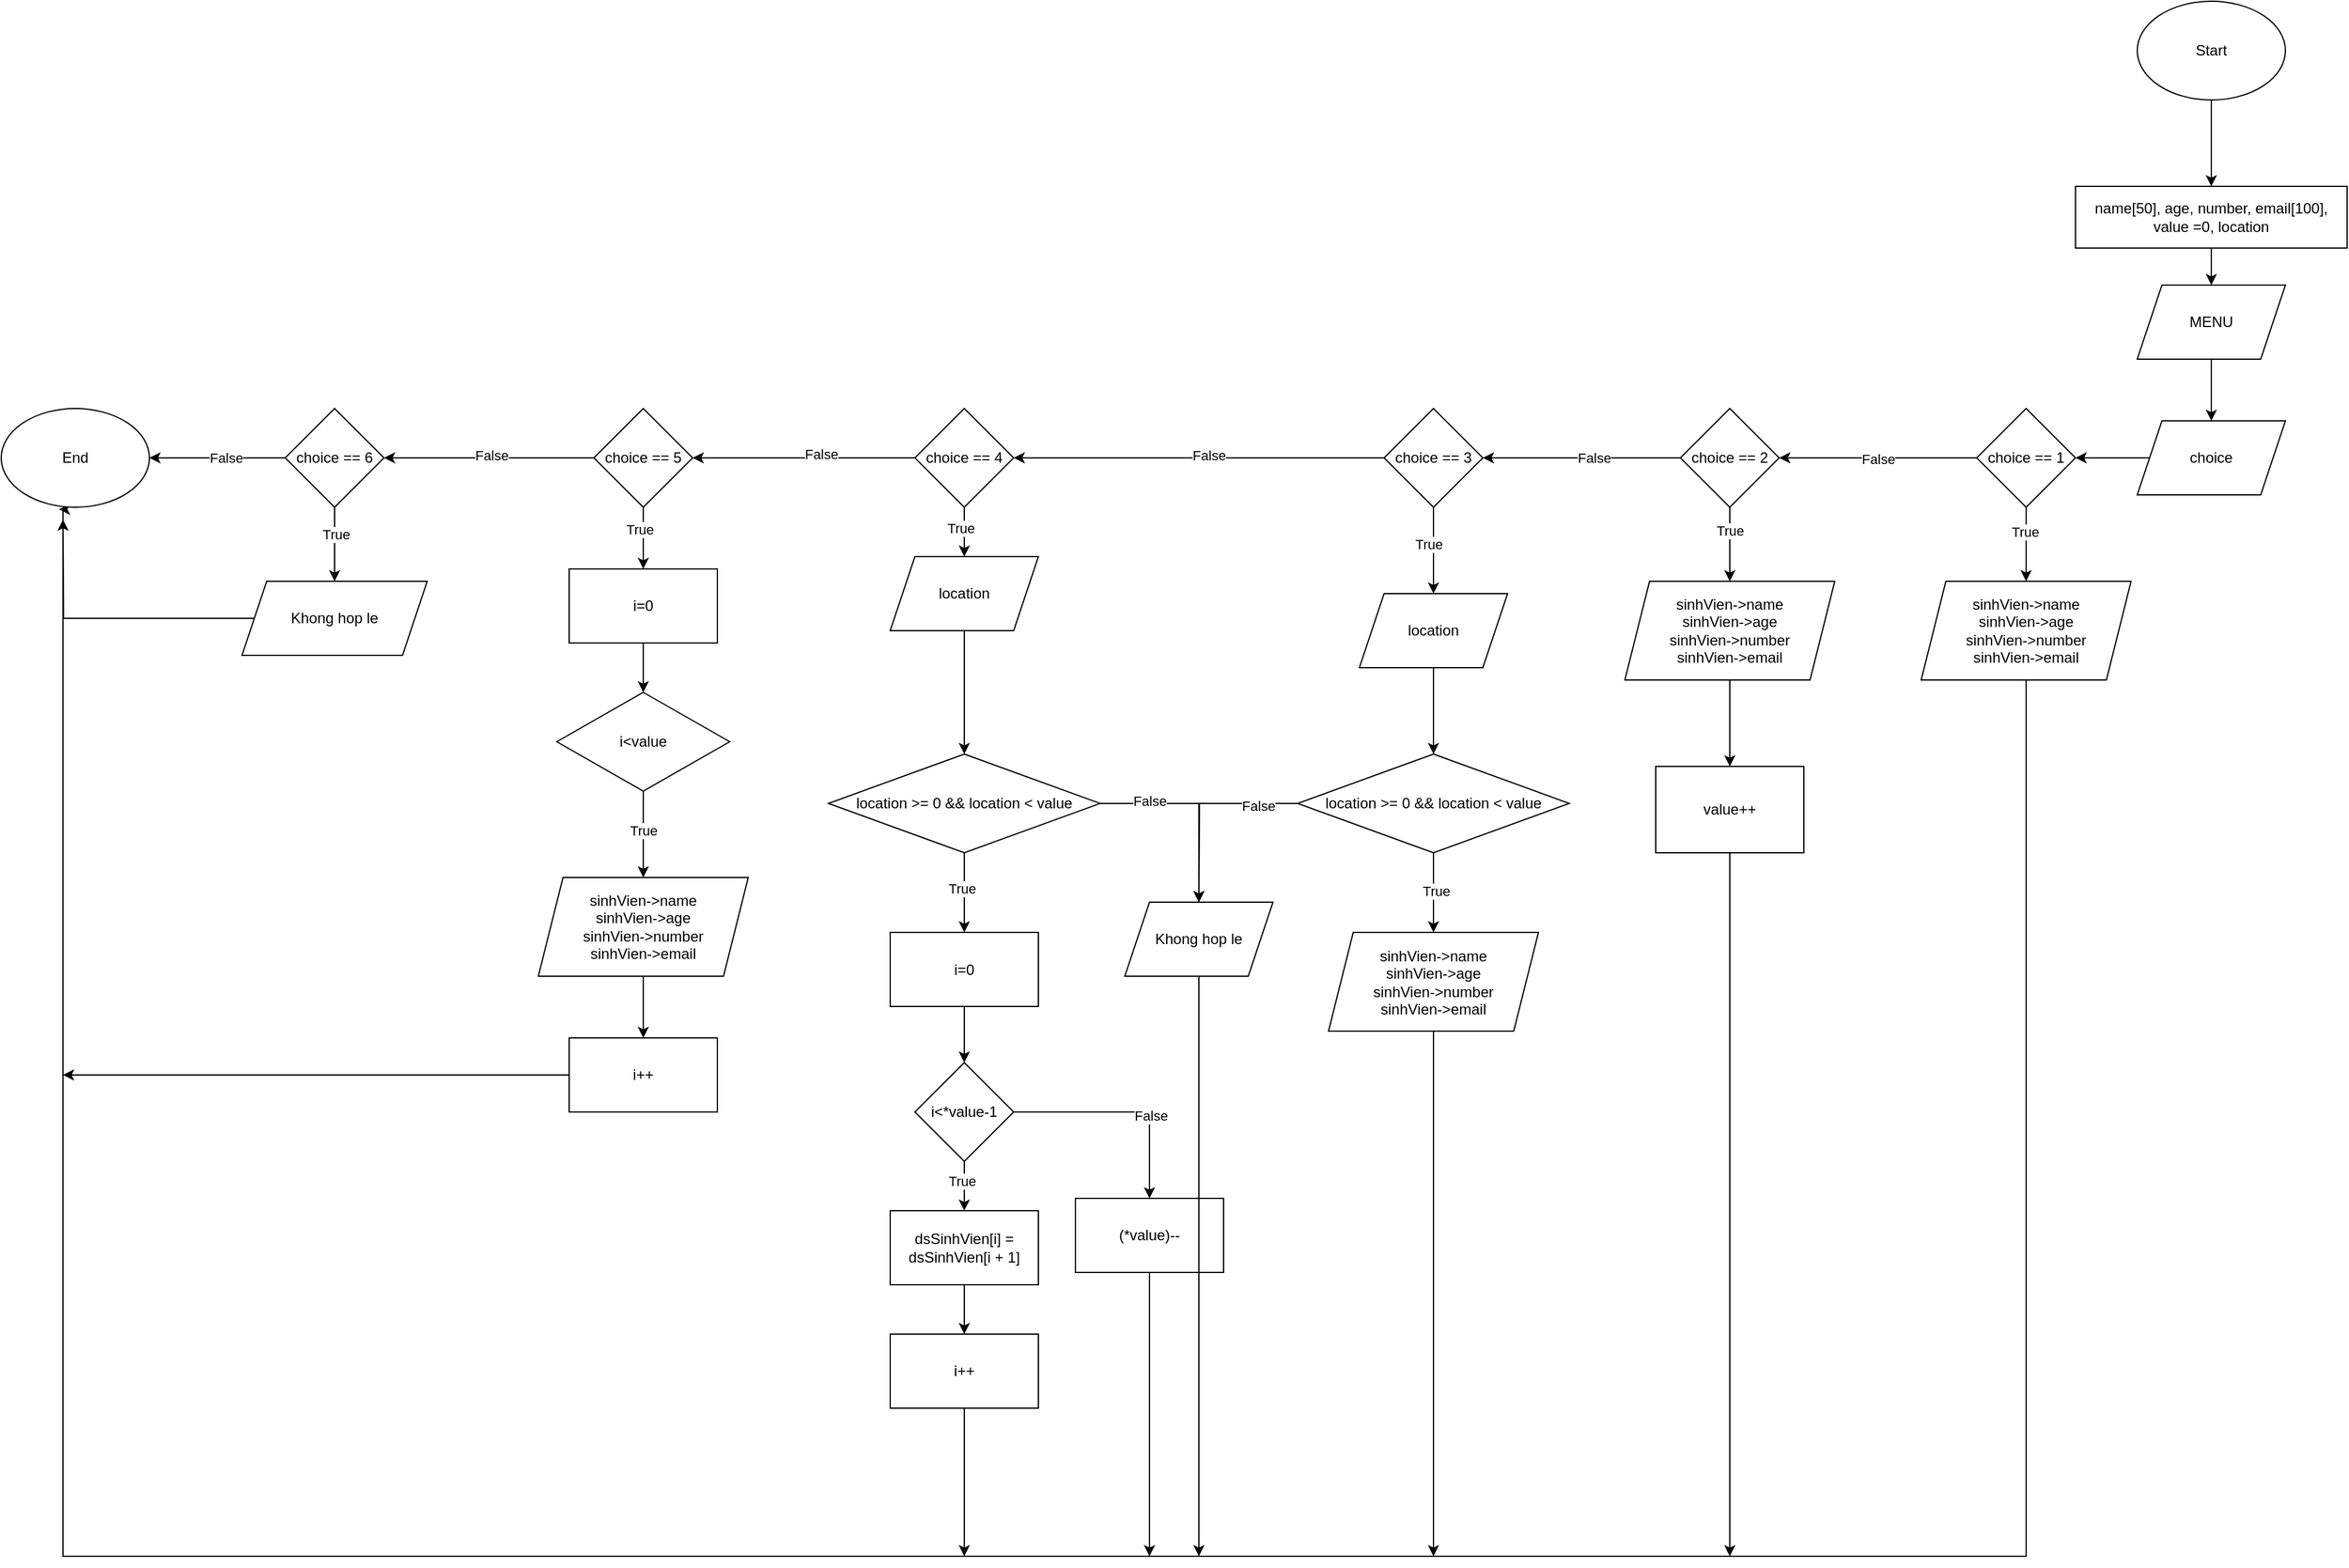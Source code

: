 <mxfile version="22.1.5" type="device">
  <diagram name="Trang-1" id="OBedKjTrKFi_s6ULvkvS">
    <mxGraphModel dx="3734" dy="2176" grid="1" gridSize="10" guides="1" tooltips="1" connect="1" arrows="1" fold="1" page="1" pageScale="1" pageWidth="827" pageHeight="1169" math="0" shadow="0">
      <root>
        <mxCell id="0" />
        <mxCell id="1" parent="0" />
        <mxCell id="HcgYKYY__qKRsnIzj4oO-63" style="edgeStyle=orthogonalEdgeStyle;rounded=0;orthogonalLoop=1;jettySize=auto;html=1;" edge="1" parent="1" source="HcgYKYY__qKRsnIzj4oO-3" target="HcgYKYY__qKRsnIzj4oO-5">
          <mxGeometry relative="1" as="geometry" />
        </mxCell>
        <mxCell id="HcgYKYY__qKRsnIzj4oO-3" value="Start" style="ellipse;whiteSpace=wrap;html=1;" vertex="1" parent="1">
          <mxGeometry x="220" y="-10" width="120" height="80" as="geometry" />
        </mxCell>
        <mxCell id="HcgYKYY__qKRsnIzj4oO-4" style="edgeStyle=orthogonalEdgeStyle;rounded=0;orthogonalLoop=1;jettySize=auto;html=1;entryX=0.5;entryY=0;entryDx=0;entryDy=0;" edge="1" parent="1" source="HcgYKYY__qKRsnIzj4oO-5" target="HcgYKYY__qKRsnIzj4oO-6">
          <mxGeometry relative="1" as="geometry">
            <mxPoint x="280" y="220" as="targetPoint" />
          </mxGeometry>
        </mxCell>
        <mxCell id="HcgYKYY__qKRsnIzj4oO-5" value="name[50],&amp;nbsp;age,&amp;nbsp;number,&amp;nbsp;email[100],&lt;br&gt;value =0, location" style="rounded=0;whiteSpace=wrap;html=1;" vertex="1" parent="1">
          <mxGeometry x="170" y="140" width="220" height="50" as="geometry" />
        </mxCell>
        <mxCell id="HcgYKYY__qKRsnIzj4oO-64" style="edgeStyle=orthogonalEdgeStyle;rounded=0;orthogonalLoop=1;jettySize=auto;html=1;" edge="1" parent="1" source="HcgYKYY__qKRsnIzj4oO-6" target="HcgYKYY__qKRsnIzj4oO-8">
          <mxGeometry relative="1" as="geometry" />
        </mxCell>
        <mxCell id="HcgYKYY__qKRsnIzj4oO-6" value="MENU" style="shape=parallelogram;perimeter=parallelogramPerimeter;whiteSpace=wrap;html=1;fixedSize=1;" vertex="1" parent="1">
          <mxGeometry x="220" y="220" width="120" height="60" as="geometry" />
        </mxCell>
        <mxCell id="HcgYKYY__qKRsnIzj4oO-66" style="edgeStyle=orthogonalEdgeStyle;rounded=0;orthogonalLoop=1;jettySize=auto;html=1;" edge="1" parent="1" source="HcgYKYY__qKRsnIzj4oO-8">
          <mxGeometry relative="1" as="geometry">
            <mxPoint x="170" y="360" as="targetPoint" />
          </mxGeometry>
        </mxCell>
        <mxCell id="HcgYKYY__qKRsnIzj4oO-8" value="choice" style="shape=parallelogram;perimeter=parallelogramPerimeter;whiteSpace=wrap;html=1;fixedSize=1;" vertex="1" parent="1">
          <mxGeometry x="220" y="330" width="120" height="60" as="geometry" />
        </mxCell>
        <mxCell id="HcgYKYY__qKRsnIzj4oO-68" style="edgeStyle=orthogonalEdgeStyle;rounded=0;orthogonalLoop=1;jettySize=auto;html=1;" edge="1" parent="1" source="HcgYKYY__qKRsnIzj4oO-11" target="HcgYKYY__qKRsnIzj4oO-28">
          <mxGeometry relative="1" as="geometry" />
        </mxCell>
        <mxCell id="HcgYKYY__qKRsnIzj4oO-69" value="True" style="edgeLabel;html=1;align=center;verticalAlign=middle;resizable=0;points=[];" vertex="1" connectable="0" parent="HcgYKYY__qKRsnIzj4oO-68">
          <mxGeometry x="-0.344" y="-1" relative="1" as="geometry">
            <mxPoint as="offset" />
          </mxGeometry>
        </mxCell>
        <mxCell id="HcgYKYY__qKRsnIzj4oO-70" style="edgeStyle=orthogonalEdgeStyle;rounded=0;orthogonalLoop=1;jettySize=auto;html=1;" edge="1" parent="1" source="HcgYKYY__qKRsnIzj4oO-11" target="HcgYKYY__qKRsnIzj4oO-22">
          <mxGeometry relative="1" as="geometry">
            <mxPoint x="-20" y="360" as="targetPoint" />
          </mxGeometry>
        </mxCell>
        <mxCell id="HcgYKYY__qKRsnIzj4oO-71" value="False" style="edgeLabel;html=1;align=center;verticalAlign=middle;resizable=0;points=[];" vertex="1" connectable="0" parent="HcgYKYY__qKRsnIzj4oO-70">
          <mxGeometry x="0.007" y="1" relative="1" as="geometry">
            <mxPoint as="offset" />
          </mxGeometry>
        </mxCell>
        <mxCell id="HcgYKYY__qKRsnIzj4oO-11" value="choice == 1" style="rhombus;whiteSpace=wrap;html=1;" vertex="1" parent="1">
          <mxGeometry x="90" y="320" width="80" height="80" as="geometry" />
        </mxCell>
        <mxCell id="HcgYKYY__qKRsnIzj4oO-110" style="edgeStyle=orthogonalEdgeStyle;rounded=0;orthogonalLoop=1;jettySize=auto;html=1;entryX=0.5;entryY=0;entryDx=0;entryDy=0;" edge="1" parent="1" source="HcgYKYY__qKRsnIzj4oO-14" target="HcgYKYY__qKRsnIzj4oO-56">
          <mxGeometry relative="1" as="geometry" />
        </mxCell>
        <mxCell id="HcgYKYY__qKRsnIzj4oO-120" value="True" style="edgeLabel;html=1;align=center;verticalAlign=middle;resizable=0;points=[];" vertex="1" connectable="0" parent="HcgYKYY__qKRsnIzj4oO-110">
          <mxGeometry x="-0.293" y="-3" relative="1" as="geometry">
            <mxPoint as="offset" />
          </mxGeometry>
        </mxCell>
        <mxCell id="HcgYKYY__qKRsnIzj4oO-118" style="edgeStyle=orthogonalEdgeStyle;rounded=0;orthogonalLoop=1;jettySize=auto;html=1;entryX=1;entryY=0.5;entryDx=0;entryDy=0;" edge="1" parent="1" source="HcgYKYY__qKRsnIzj4oO-14" target="HcgYKYY__qKRsnIzj4oO-16">
          <mxGeometry relative="1" as="geometry">
            <mxPoint x="-1120" y="360" as="targetPoint" />
          </mxGeometry>
        </mxCell>
        <mxCell id="HcgYKYY__qKRsnIzj4oO-119" value="False" style="edgeLabel;html=1;align=center;verticalAlign=middle;resizable=0;points=[];" vertex="1" connectable="0" parent="HcgYKYY__qKRsnIzj4oO-118">
          <mxGeometry x="-0.017" y="-1" relative="1" as="geometry">
            <mxPoint y="-1" as="offset" />
          </mxGeometry>
        </mxCell>
        <mxCell id="HcgYKYY__qKRsnIzj4oO-14" value="choice == 5" style="rhombus;whiteSpace=wrap;html=1;" vertex="1" parent="1">
          <mxGeometry x="-1030" y="320" width="80" height="80" as="geometry" />
        </mxCell>
        <mxCell id="HcgYKYY__qKRsnIzj4oO-122" style="edgeStyle=orthogonalEdgeStyle;rounded=0;orthogonalLoop=1;jettySize=auto;html=1;" edge="1" parent="1" source="HcgYKYY__qKRsnIzj4oO-16" target="HcgYKYY__qKRsnIzj4oO-123">
          <mxGeometry relative="1" as="geometry">
            <mxPoint x="-1240" y="440" as="targetPoint" />
          </mxGeometry>
        </mxCell>
        <mxCell id="HcgYKYY__qKRsnIzj4oO-124" value="True" style="edgeLabel;html=1;align=center;verticalAlign=middle;resizable=0;points=[];" vertex="1" connectable="0" parent="HcgYKYY__qKRsnIzj4oO-122">
          <mxGeometry x="-0.278" y="1" relative="1" as="geometry">
            <mxPoint as="offset" />
          </mxGeometry>
        </mxCell>
        <mxCell id="HcgYKYY__qKRsnIzj4oO-125" style="edgeStyle=orthogonalEdgeStyle;rounded=0;orthogonalLoop=1;jettySize=auto;html=1;" edge="1" parent="1" source="HcgYKYY__qKRsnIzj4oO-16">
          <mxGeometry relative="1" as="geometry">
            <mxPoint x="-1390" y="360" as="targetPoint" />
          </mxGeometry>
        </mxCell>
        <mxCell id="HcgYKYY__qKRsnIzj4oO-126" value="False" style="edgeLabel;html=1;align=center;verticalAlign=middle;resizable=0;points=[];" vertex="1" connectable="0" parent="HcgYKYY__qKRsnIzj4oO-125">
          <mxGeometry x="-0.131" relative="1" as="geometry">
            <mxPoint as="offset" />
          </mxGeometry>
        </mxCell>
        <mxCell id="HcgYKYY__qKRsnIzj4oO-16" value="choice == 6" style="rhombus;whiteSpace=wrap;html=1;" vertex="1" parent="1">
          <mxGeometry x="-1280" y="320" width="80" height="80" as="geometry" />
        </mxCell>
        <mxCell id="HcgYKYY__qKRsnIzj4oO-85" style="edgeStyle=orthogonalEdgeStyle;rounded=0;orthogonalLoop=1;jettySize=auto;html=1;entryX=0.5;entryY=0;entryDx=0;entryDy=0;" edge="1" parent="1" source="HcgYKYY__qKRsnIzj4oO-19" target="HcgYKYY__qKRsnIzj4oO-40">
          <mxGeometry relative="1" as="geometry" />
        </mxCell>
        <mxCell id="HcgYKYY__qKRsnIzj4oO-107" value="True" style="edgeLabel;html=1;align=center;verticalAlign=middle;resizable=0;points=[];" vertex="1" connectable="0" parent="HcgYKYY__qKRsnIzj4oO-85">
          <mxGeometry x="-0.183" y="-3" relative="1" as="geometry">
            <mxPoint as="offset" />
          </mxGeometry>
        </mxCell>
        <mxCell id="HcgYKYY__qKRsnIzj4oO-106" style="edgeStyle=orthogonalEdgeStyle;rounded=0;orthogonalLoop=1;jettySize=auto;html=1;" edge="1" parent="1" source="HcgYKYY__qKRsnIzj4oO-19">
          <mxGeometry relative="1" as="geometry">
            <mxPoint x="-950" y="360" as="targetPoint" />
          </mxGeometry>
        </mxCell>
        <mxCell id="HcgYKYY__qKRsnIzj4oO-108" value="False" style="edgeLabel;html=1;align=center;verticalAlign=middle;resizable=0;points=[];" vertex="1" connectable="0" parent="HcgYKYY__qKRsnIzj4oO-106">
          <mxGeometry x="-0.153" y="-3" relative="1" as="geometry">
            <mxPoint as="offset" />
          </mxGeometry>
        </mxCell>
        <mxCell id="HcgYKYY__qKRsnIzj4oO-19" value="choice == 4" style="rhombus;whiteSpace=wrap;html=1;" vertex="1" parent="1">
          <mxGeometry x="-770" y="320" width="80" height="80" as="geometry" />
        </mxCell>
        <mxCell id="HcgYKYY__qKRsnIzj4oO-72" style="edgeStyle=orthogonalEdgeStyle;rounded=0;orthogonalLoop=1;jettySize=auto;html=1;" edge="1" parent="1" source="HcgYKYY__qKRsnIzj4oO-22">
          <mxGeometry relative="1" as="geometry">
            <mxPoint x="-110" y="460" as="targetPoint" />
          </mxGeometry>
        </mxCell>
        <mxCell id="HcgYKYY__qKRsnIzj4oO-74" value="True" style="edgeLabel;html=1;align=center;verticalAlign=middle;resizable=0;points=[];" vertex="1" connectable="0" parent="HcgYKYY__qKRsnIzj4oO-72">
          <mxGeometry x="-0.394" relative="1" as="geometry">
            <mxPoint as="offset" />
          </mxGeometry>
        </mxCell>
        <mxCell id="HcgYKYY__qKRsnIzj4oO-75" style="edgeStyle=orthogonalEdgeStyle;rounded=0;orthogonalLoop=1;jettySize=auto;html=1;" edge="1" parent="1" source="HcgYKYY__qKRsnIzj4oO-22">
          <mxGeometry relative="1" as="geometry">
            <mxPoint x="-310" y="360" as="targetPoint" />
          </mxGeometry>
        </mxCell>
        <mxCell id="HcgYKYY__qKRsnIzj4oO-76" value="False" style="edgeLabel;html=1;align=center;verticalAlign=middle;resizable=0;points=[];" vertex="1" connectable="0" parent="HcgYKYY__qKRsnIzj4oO-75">
          <mxGeometry x="-0.107" relative="1" as="geometry">
            <mxPoint x="1" as="offset" />
          </mxGeometry>
        </mxCell>
        <mxCell id="HcgYKYY__qKRsnIzj4oO-22" value="choice == 2" style="rhombus;whiteSpace=wrap;html=1;" vertex="1" parent="1">
          <mxGeometry x="-150" y="320" width="80" height="80" as="geometry" />
        </mxCell>
        <mxCell id="HcgYKYY__qKRsnIzj4oO-77" style="edgeStyle=orthogonalEdgeStyle;rounded=0;orthogonalLoop=1;jettySize=auto;html=1;" edge="1" parent="1" source="HcgYKYY__qKRsnIzj4oO-25">
          <mxGeometry relative="1" as="geometry">
            <mxPoint x="-350" y="470" as="targetPoint" />
          </mxGeometry>
        </mxCell>
        <mxCell id="HcgYKYY__qKRsnIzj4oO-78" value="True" style="edgeLabel;html=1;align=center;verticalAlign=middle;resizable=0;points=[];" vertex="1" connectable="0" parent="HcgYKYY__qKRsnIzj4oO-77">
          <mxGeometry x="-0.168" y="-4" relative="1" as="geometry">
            <mxPoint as="offset" />
          </mxGeometry>
        </mxCell>
        <mxCell id="HcgYKYY__qKRsnIzj4oO-83" style="edgeStyle=orthogonalEdgeStyle;rounded=0;orthogonalLoop=1;jettySize=auto;html=1;" edge="1" parent="1" source="HcgYKYY__qKRsnIzj4oO-25">
          <mxGeometry relative="1" as="geometry">
            <mxPoint x="-690" y="360" as="targetPoint" />
          </mxGeometry>
        </mxCell>
        <mxCell id="HcgYKYY__qKRsnIzj4oO-84" value="False" style="edgeLabel;html=1;align=center;verticalAlign=middle;resizable=0;points=[];" vertex="1" connectable="0" parent="HcgYKYY__qKRsnIzj4oO-83">
          <mxGeometry x="-0.044" y="-2" relative="1" as="geometry">
            <mxPoint x="1" as="offset" />
          </mxGeometry>
        </mxCell>
        <mxCell id="HcgYKYY__qKRsnIzj4oO-25" value="choice == 3" style="rhombus;whiteSpace=wrap;html=1;" vertex="1" parent="1">
          <mxGeometry x="-390" y="320" width="80" height="80" as="geometry" />
        </mxCell>
        <mxCell id="HcgYKYY__qKRsnIzj4oO-129" style="edgeStyle=orthogonalEdgeStyle;rounded=0;orthogonalLoop=1;jettySize=auto;html=1;entryX=0.389;entryY=1.021;entryDx=0;entryDy=0;entryPerimeter=0;" edge="1" parent="1" source="HcgYKYY__qKRsnIzj4oO-28" target="HcgYKYY__qKRsnIzj4oO-127">
          <mxGeometry relative="1" as="geometry">
            <mxPoint x="-1460" y="490" as="targetPoint" />
            <Array as="points">
              <mxPoint x="130" y="1250" />
              <mxPoint x="-1460" y="1250" />
              <mxPoint x="-1460" y="402" />
            </Array>
          </mxGeometry>
        </mxCell>
        <mxCell id="HcgYKYY__qKRsnIzj4oO-28" value="sinhVien-&amp;gt;name&lt;br&gt;sinhVien-&amp;gt;age&lt;br&gt;sinhVien-&amp;gt;number&lt;br&gt;sinhVien-&amp;gt;email" style="shape=parallelogram;perimeter=parallelogramPerimeter;whiteSpace=wrap;html=1;fixedSize=1;" vertex="1" parent="1">
          <mxGeometry x="45" y="460" width="170" height="80" as="geometry" />
        </mxCell>
        <mxCell id="HcgYKYY__qKRsnIzj4oO-73" style="edgeStyle=orthogonalEdgeStyle;rounded=0;orthogonalLoop=1;jettySize=auto;html=1;" edge="1" parent="1" source="HcgYKYY__qKRsnIzj4oO-30">
          <mxGeometry relative="1" as="geometry">
            <mxPoint x="-110" y="610" as="targetPoint" />
          </mxGeometry>
        </mxCell>
        <mxCell id="HcgYKYY__qKRsnIzj4oO-30" value="sinhVien-&amp;gt;name&lt;br&gt;sinhVien-&amp;gt;age&lt;br&gt;sinhVien-&amp;gt;number&lt;br&gt;sinhVien-&amp;gt;email" style="shape=parallelogram;perimeter=parallelogramPerimeter;whiteSpace=wrap;html=1;fixedSize=1;" vertex="1" parent="1">
          <mxGeometry x="-195" y="460" width="170" height="80" as="geometry" />
        </mxCell>
        <mxCell id="HcgYKYY__qKRsnIzj4oO-136" style="edgeStyle=orthogonalEdgeStyle;rounded=0;orthogonalLoop=1;jettySize=auto;html=1;" edge="1" parent="1" source="HcgYKYY__qKRsnIzj4oO-32">
          <mxGeometry relative="1" as="geometry">
            <mxPoint x="-110" y="1250" as="targetPoint" />
          </mxGeometry>
        </mxCell>
        <mxCell id="HcgYKYY__qKRsnIzj4oO-32" value="value++" style="rounded=0;whiteSpace=wrap;html=1;" vertex="1" parent="1">
          <mxGeometry x="-170" y="610" width="120" height="70" as="geometry" />
        </mxCell>
        <mxCell id="HcgYKYY__qKRsnIzj4oO-79" style="edgeStyle=orthogonalEdgeStyle;rounded=0;orthogonalLoop=1;jettySize=auto;html=1;" edge="1" parent="1" source="HcgYKYY__qKRsnIzj4oO-34">
          <mxGeometry relative="1" as="geometry">
            <mxPoint x="-350" y="600" as="targetPoint" />
          </mxGeometry>
        </mxCell>
        <mxCell id="HcgYKYY__qKRsnIzj4oO-34" value="location" style="shape=parallelogram;perimeter=parallelogramPerimeter;whiteSpace=wrap;html=1;fixedSize=1;" vertex="1" parent="1">
          <mxGeometry x="-410" y="470" width="120" height="60" as="geometry" />
        </mxCell>
        <mxCell id="HcgYKYY__qKRsnIzj4oO-80" style="edgeStyle=orthogonalEdgeStyle;rounded=0;orthogonalLoop=1;jettySize=auto;html=1;entryX=0.5;entryY=0;entryDx=0;entryDy=0;" edge="1" parent="1" source="HcgYKYY__qKRsnIzj4oO-37" target="HcgYKYY__qKRsnIzj4oO-38">
          <mxGeometry relative="1" as="geometry">
            <mxPoint x="-350" y="750" as="targetPoint" />
          </mxGeometry>
        </mxCell>
        <mxCell id="HcgYKYY__qKRsnIzj4oO-81" value="True" style="edgeLabel;html=1;align=center;verticalAlign=middle;resizable=0;points=[];" vertex="1" connectable="0" parent="HcgYKYY__qKRsnIzj4oO-80">
          <mxGeometry x="-0.054" y="2" relative="1" as="geometry">
            <mxPoint as="offset" />
          </mxGeometry>
        </mxCell>
        <mxCell id="HcgYKYY__qKRsnIzj4oO-82" style="edgeStyle=orthogonalEdgeStyle;rounded=0;orthogonalLoop=1;jettySize=auto;html=1;" edge="1" parent="1" source="HcgYKYY__qKRsnIzj4oO-37">
          <mxGeometry relative="1" as="geometry">
            <mxPoint x="-540" y="720" as="targetPoint" />
          </mxGeometry>
        </mxCell>
        <mxCell id="HcgYKYY__qKRsnIzj4oO-92" value="False" style="edgeLabel;html=1;align=center;verticalAlign=middle;resizable=0;points=[];" vertex="1" connectable="0" parent="HcgYKYY__qKRsnIzj4oO-82">
          <mxGeometry x="-0.599" y="2" relative="1" as="geometry">
            <mxPoint as="offset" />
          </mxGeometry>
        </mxCell>
        <mxCell id="HcgYKYY__qKRsnIzj4oO-37" value="location &amp;gt;= 0 &amp;amp;&amp;amp; location &amp;lt; value" style="rhombus;whiteSpace=wrap;html=1;" vertex="1" parent="1">
          <mxGeometry x="-460" y="600" width="220" height="80" as="geometry" />
        </mxCell>
        <mxCell id="HcgYKYY__qKRsnIzj4oO-135" style="edgeStyle=orthogonalEdgeStyle;rounded=0;orthogonalLoop=1;jettySize=auto;html=1;" edge="1" parent="1" source="HcgYKYY__qKRsnIzj4oO-38">
          <mxGeometry relative="1" as="geometry">
            <mxPoint x="-350" y="1250" as="targetPoint" />
          </mxGeometry>
        </mxCell>
        <mxCell id="HcgYKYY__qKRsnIzj4oO-38" value="sinhVien-&amp;gt;name&lt;br&gt;sinhVien-&amp;gt;age&lt;br&gt;sinhVien-&amp;gt;number&lt;br&gt;sinhVien-&amp;gt;email" style="shape=parallelogram;perimeter=parallelogramPerimeter;whiteSpace=wrap;html=1;fixedSize=1;" vertex="1" parent="1">
          <mxGeometry x="-435" y="744.5" width="170" height="80" as="geometry" />
        </mxCell>
        <mxCell id="HcgYKYY__qKRsnIzj4oO-86" style="edgeStyle=orthogonalEdgeStyle;rounded=0;orthogonalLoop=1;jettySize=auto;html=1;entryX=0.5;entryY=0;entryDx=0;entryDy=0;" edge="1" parent="1" source="HcgYKYY__qKRsnIzj4oO-40" target="HcgYKYY__qKRsnIzj4oO-43">
          <mxGeometry relative="1" as="geometry" />
        </mxCell>
        <mxCell id="HcgYKYY__qKRsnIzj4oO-40" value="location" style="shape=parallelogram;perimeter=parallelogramPerimeter;whiteSpace=wrap;html=1;fixedSize=1;" vertex="1" parent="1">
          <mxGeometry x="-790" y="440" width="120" height="60" as="geometry" />
        </mxCell>
        <mxCell id="HcgYKYY__qKRsnIzj4oO-90" style="edgeStyle=orthogonalEdgeStyle;rounded=0;orthogonalLoop=1;jettySize=auto;html=1;" edge="1" parent="1" source="HcgYKYY__qKRsnIzj4oO-43" target="HcgYKYY__qKRsnIzj4oO-45">
          <mxGeometry relative="1" as="geometry" />
        </mxCell>
        <mxCell id="HcgYKYY__qKRsnIzj4oO-94" value="True" style="edgeLabel;html=1;align=center;verticalAlign=middle;resizable=0;points=[];" vertex="1" connectable="0" parent="HcgYKYY__qKRsnIzj4oO-90">
          <mxGeometry x="-0.121" y="-2" relative="1" as="geometry">
            <mxPoint as="offset" />
          </mxGeometry>
        </mxCell>
        <mxCell id="HcgYKYY__qKRsnIzj4oO-91" style="edgeStyle=orthogonalEdgeStyle;rounded=0;orthogonalLoop=1;jettySize=auto;html=1;" edge="1" parent="1" source="HcgYKYY__qKRsnIzj4oO-43" target="HcgYKYY__qKRsnIzj4oO-54">
          <mxGeometry relative="1" as="geometry" />
        </mxCell>
        <mxCell id="HcgYKYY__qKRsnIzj4oO-93" value="False" style="edgeLabel;html=1;align=center;verticalAlign=middle;resizable=0;points=[];" vertex="1" connectable="0" parent="HcgYKYY__qKRsnIzj4oO-91">
          <mxGeometry x="-0.5" y="2" relative="1" as="geometry">
            <mxPoint as="offset" />
          </mxGeometry>
        </mxCell>
        <mxCell id="HcgYKYY__qKRsnIzj4oO-43" value="location &amp;gt;= 0 &amp;amp;&amp;amp; location &amp;lt; value" style="rhombus;whiteSpace=wrap;html=1;" vertex="1" parent="1">
          <mxGeometry x="-840" y="600" width="220" height="80" as="geometry" />
        </mxCell>
        <mxCell id="HcgYKYY__qKRsnIzj4oO-98" style="edgeStyle=orthogonalEdgeStyle;rounded=0;orthogonalLoop=1;jettySize=auto;html=1;entryX=0.5;entryY=0;entryDx=0;entryDy=0;" edge="1" parent="1" source="HcgYKYY__qKRsnIzj4oO-45" target="HcgYKYY__qKRsnIzj4oO-48">
          <mxGeometry relative="1" as="geometry" />
        </mxCell>
        <mxCell id="HcgYKYY__qKRsnIzj4oO-45" value="i=0" style="rounded=0;whiteSpace=wrap;html=1;" vertex="1" parent="1">
          <mxGeometry x="-790" y="744.5" width="120" height="60" as="geometry" />
        </mxCell>
        <mxCell id="HcgYKYY__qKRsnIzj4oO-100" style="edgeStyle=orthogonalEdgeStyle;rounded=0;orthogonalLoop=1;jettySize=auto;html=1;" edge="1" parent="1" source="HcgYKYY__qKRsnIzj4oO-48">
          <mxGeometry relative="1" as="geometry">
            <mxPoint x="-730" y="970" as="targetPoint" />
          </mxGeometry>
        </mxCell>
        <mxCell id="HcgYKYY__qKRsnIzj4oO-101" value="True" style="edgeLabel;html=1;align=center;verticalAlign=middle;resizable=0;points=[];" vertex="1" connectable="0" parent="HcgYKYY__qKRsnIzj4oO-100">
          <mxGeometry x="-0.227" y="-2" relative="1" as="geometry">
            <mxPoint as="offset" />
          </mxGeometry>
        </mxCell>
        <mxCell id="HcgYKYY__qKRsnIzj4oO-103" style="edgeStyle=orthogonalEdgeStyle;rounded=0;orthogonalLoop=1;jettySize=auto;html=1;entryX=0.5;entryY=0;entryDx=0;entryDy=0;" edge="1" parent="1" source="HcgYKYY__qKRsnIzj4oO-48" target="HcgYKYY__qKRsnIzj4oO-52">
          <mxGeometry relative="1" as="geometry" />
        </mxCell>
        <mxCell id="HcgYKYY__qKRsnIzj4oO-104" value="False" style="edgeLabel;html=1;align=center;verticalAlign=middle;resizable=0;points=[];" vertex="1" connectable="0" parent="HcgYKYY__qKRsnIzj4oO-103">
          <mxGeometry x="0.252" y="1" relative="1" as="geometry">
            <mxPoint as="offset" />
          </mxGeometry>
        </mxCell>
        <mxCell id="HcgYKYY__qKRsnIzj4oO-48" value="i&amp;lt;*value-1" style="rhombus;whiteSpace=wrap;html=1;" vertex="1" parent="1">
          <mxGeometry x="-770" y="850" width="80" height="80" as="geometry" />
        </mxCell>
        <mxCell id="HcgYKYY__qKRsnIzj4oO-105" style="edgeStyle=orthogonalEdgeStyle;rounded=0;orthogonalLoop=1;jettySize=auto;html=1;entryX=0.5;entryY=0;entryDx=0;entryDy=0;" edge="1" parent="1" source="HcgYKYY__qKRsnIzj4oO-50" target="HcgYKYY__qKRsnIzj4oO-51">
          <mxGeometry relative="1" as="geometry" />
        </mxCell>
        <mxCell id="HcgYKYY__qKRsnIzj4oO-50" value="dsSinhVien[i] = dsSinhVien[i + 1]" style="rounded=0;whiteSpace=wrap;html=1;" vertex="1" parent="1">
          <mxGeometry x="-790" y="970" width="120" height="60" as="geometry" />
        </mxCell>
        <mxCell id="HcgYKYY__qKRsnIzj4oO-132" style="edgeStyle=orthogonalEdgeStyle;rounded=0;orthogonalLoop=1;jettySize=auto;html=1;" edge="1" parent="1" source="HcgYKYY__qKRsnIzj4oO-51">
          <mxGeometry relative="1" as="geometry">
            <mxPoint x="-730" y="1250" as="targetPoint" />
          </mxGeometry>
        </mxCell>
        <mxCell id="HcgYKYY__qKRsnIzj4oO-51" value="i++" style="rounded=0;whiteSpace=wrap;html=1;" vertex="1" parent="1">
          <mxGeometry x="-790" y="1070" width="120" height="60" as="geometry" />
        </mxCell>
        <mxCell id="HcgYKYY__qKRsnIzj4oO-133" style="edgeStyle=orthogonalEdgeStyle;rounded=0;orthogonalLoop=1;jettySize=auto;html=1;" edge="1" parent="1" source="HcgYKYY__qKRsnIzj4oO-52">
          <mxGeometry relative="1" as="geometry">
            <mxPoint x="-580" y="1250" as="targetPoint" />
          </mxGeometry>
        </mxCell>
        <mxCell id="HcgYKYY__qKRsnIzj4oO-52" value="(*value)--" style="rounded=0;whiteSpace=wrap;html=1;" vertex="1" parent="1">
          <mxGeometry x="-640" y="960" width="120" height="60" as="geometry" />
        </mxCell>
        <mxCell id="HcgYKYY__qKRsnIzj4oO-134" style="edgeStyle=orthogonalEdgeStyle;rounded=0;orthogonalLoop=1;jettySize=auto;html=1;" edge="1" parent="1" source="HcgYKYY__qKRsnIzj4oO-54">
          <mxGeometry relative="1" as="geometry">
            <mxPoint x="-540" y="1250" as="targetPoint" />
          </mxGeometry>
        </mxCell>
        <mxCell id="HcgYKYY__qKRsnIzj4oO-54" value="Khong hop le" style="shape=parallelogram;perimeter=parallelogramPerimeter;whiteSpace=wrap;html=1;fixedSize=1;" vertex="1" parent="1">
          <mxGeometry x="-600" y="720" width="120" height="60" as="geometry" />
        </mxCell>
        <mxCell id="HcgYKYY__qKRsnIzj4oO-112" style="edgeStyle=orthogonalEdgeStyle;rounded=0;orthogonalLoop=1;jettySize=auto;html=1;entryX=0.5;entryY=0;entryDx=0;entryDy=0;" edge="1" parent="1" source="HcgYKYY__qKRsnIzj4oO-56" target="HcgYKYY__qKRsnIzj4oO-59">
          <mxGeometry relative="1" as="geometry" />
        </mxCell>
        <mxCell id="HcgYKYY__qKRsnIzj4oO-56" value="i=0" style="rounded=0;whiteSpace=wrap;html=1;" vertex="1" parent="1">
          <mxGeometry x="-1050" y="450" width="120" height="60" as="geometry" />
        </mxCell>
        <mxCell id="HcgYKYY__qKRsnIzj4oO-113" style="edgeStyle=orthogonalEdgeStyle;rounded=0;orthogonalLoop=1;jettySize=auto;html=1;" edge="1" parent="1" source="HcgYKYY__qKRsnIzj4oO-59">
          <mxGeometry relative="1" as="geometry">
            <mxPoint x="-990" y="700" as="targetPoint" />
          </mxGeometry>
        </mxCell>
        <mxCell id="HcgYKYY__qKRsnIzj4oO-114" value="True" style="edgeLabel;html=1;align=center;verticalAlign=middle;resizable=0;points=[];" vertex="1" connectable="0" parent="HcgYKYY__qKRsnIzj4oO-113">
          <mxGeometry x="-0.102" relative="1" as="geometry">
            <mxPoint as="offset" />
          </mxGeometry>
        </mxCell>
        <mxCell id="HcgYKYY__qKRsnIzj4oO-59" value="i&amp;lt;value" style="rhombus;whiteSpace=wrap;html=1;" vertex="1" parent="1">
          <mxGeometry x="-1060" y="550" width="140" height="80" as="geometry" />
        </mxCell>
        <mxCell id="HcgYKYY__qKRsnIzj4oO-131" style="edgeStyle=orthogonalEdgeStyle;rounded=0;orthogonalLoop=1;jettySize=auto;html=1;" edge="1" parent="1" source="HcgYKYY__qKRsnIzj4oO-60">
          <mxGeometry relative="1" as="geometry">
            <mxPoint x="-1460" y="860" as="targetPoint" />
          </mxGeometry>
        </mxCell>
        <mxCell id="HcgYKYY__qKRsnIzj4oO-60" value="i++" style="rounded=0;whiteSpace=wrap;html=1;" vertex="1" parent="1">
          <mxGeometry x="-1050" y="830" width="120" height="60" as="geometry" />
        </mxCell>
        <mxCell id="HcgYKYY__qKRsnIzj4oO-115" style="edgeStyle=orthogonalEdgeStyle;rounded=0;orthogonalLoop=1;jettySize=auto;html=1;" edge="1" parent="1" source="HcgYKYY__qKRsnIzj4oO-62">
          <mxGeometry relative="1" as="geometry">
            <mxPoint x="-990" y="830" as="targetPoint" />
          </mxGeometry>
        </mxCell>
        <mxCell id="HcgYKYY__qKRsnIzj4oO-62" value="sinhVien-&amp;gt;name&lt;br&gt;sinhVien-&amp;gt;age&lt;br&gt;sinhVien-&amp;gt;number&lt;br&gt;sinhVien-&amp;gt;email" style="shape=parallelogram;perimeter=parallelogramPerimeter;whiteSpace=wrap;html=1;fixedSize=1;" vertex="1" parent="1">
          <mxGeometry x="-1075" y="700" width="170" height="80" as="geometry" />
        </mxCell>
        <mxCell id="HcgYKYY__qKRsnIzj4oO-130" style="edgeStyle=orthogonalEdgeStyle;rounded=0;orthogonalLoop=1;jettySize=auto;html=1;" edge="1" parent="1" source="HcgYKYY__qKRsnIzj4oO-123">
          <mxGeometry relative="1" as="geometry">
            <mxPoint x="-1460" y="410" as="targetPoint" />
          </mxGeometry>
        </mxCell>
        <mxCell id="HcgYKYY__qKRsnIzj4oO-123" value="Khong hop le" style="shape=parallelogram;perimeter=parallelogramPerimeter;whiteSpace=wrap;html=1;fixedSize=1;" vertex="1" parent="1">
          <mxGeometry x="-1315" y="460" width="150" height="60" as="geometry" />
        </mxCell>
        <mxCell id="HcgYKYY__qKRsnIzj4oO-127" value="End" style="ellipse;whiteSpace=wrap;html=1;" vertex="1" parent="1">
          <mxGeometry x="-1510" y="320" width="120" height="80" as="geometry" />
        </mxCell>
      </root>
    </mxGraphModel>
  </diagram>
</mxfile>
